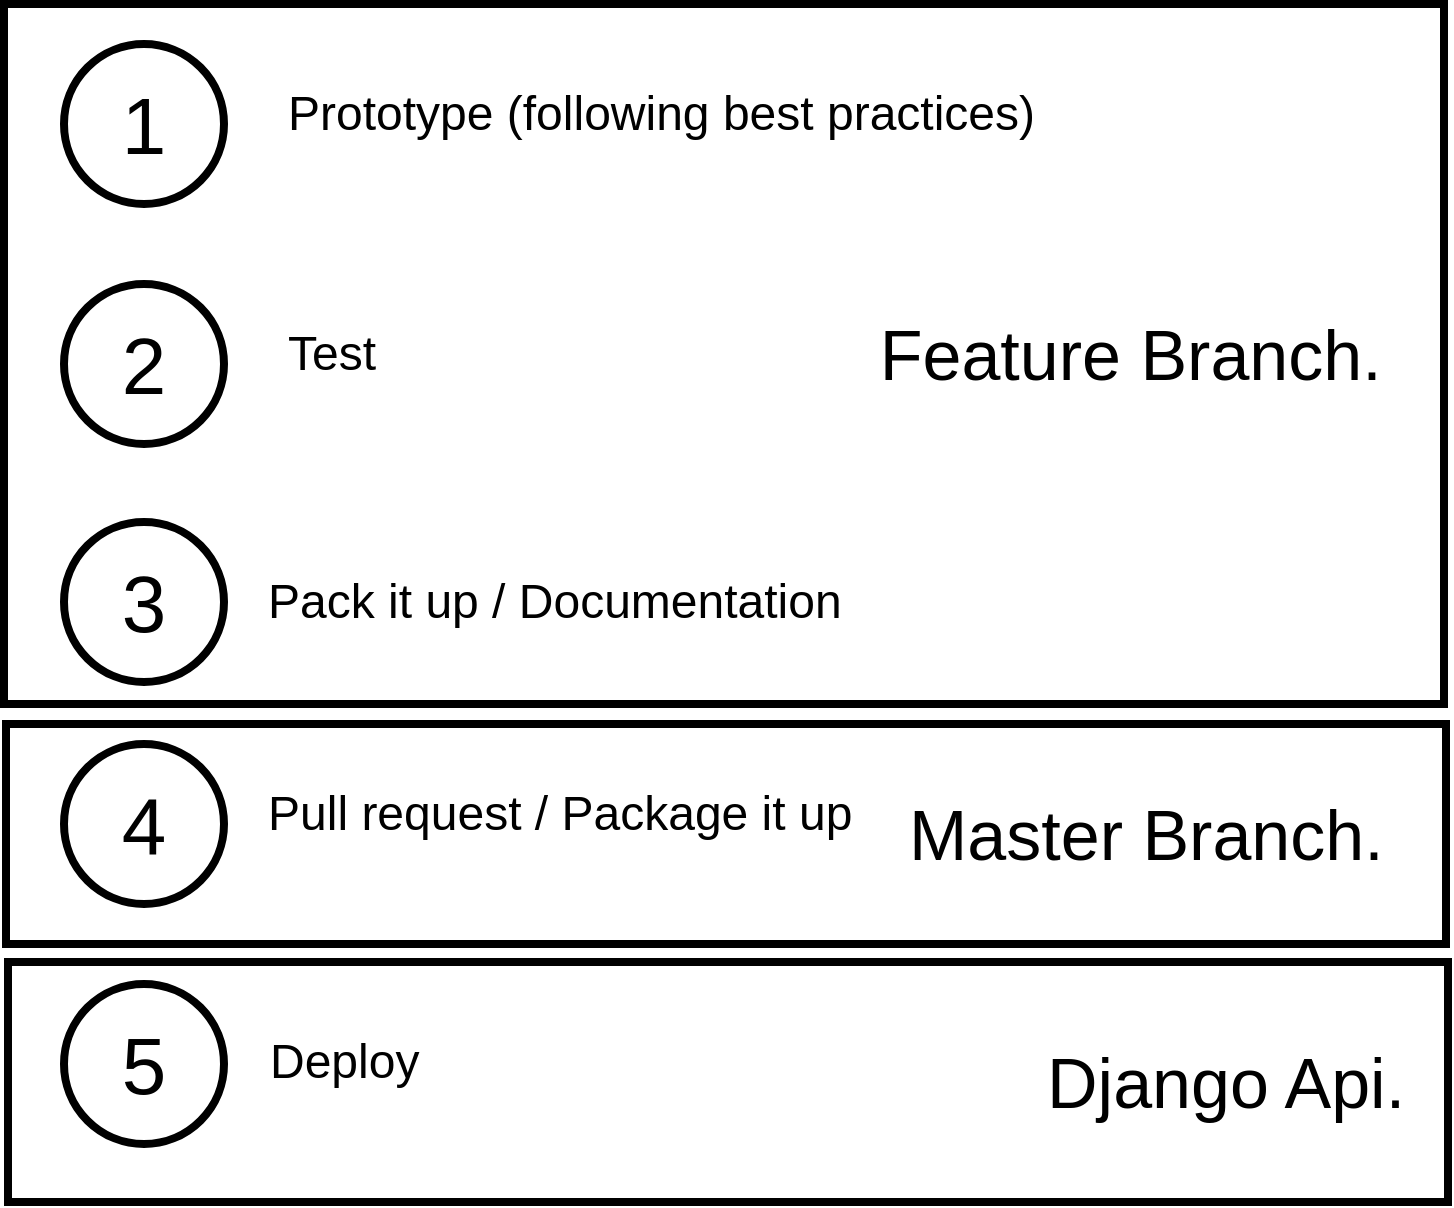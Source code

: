 <mxfile version="17.0.0" type="device"><diagram id="gullUNdepWWEb5S7cddt" name="Page-1"><mxGraphModel dx="1145" dy="689" grid="1" gridSize="10" guides="1" tooltips="1" connect="1" arrows="1" fold="1" page="1" pageScale="1" pageWidth="850" pageHeight="1100" math="0" shadow="0"><root><mxCell id="0"/><mxCell id="1" parent="0"/><mxCell id="NrF2PpQeFEcFrLG-0S3o-16" value="Master Branch.&amp;nbsp; &amp;nbsp;" style="rounded=0;whiteSpace=wrap;html=1;fontSize=35;strokeWidth=4;align=right;" vertex="1" parent="1"><mxGeometry x="61" y="450" width="720" height="110" as="geometry"/></mxCell><mxCell id="NrF2PpQeFEcFrLG-0S3o-14" value="Django Api.&amp;nbsp;&amp;nbsp;" style="rounded=0;whiteSpace=wrap;html=1;fontSize=35;strokeWidth=4;align=right;" vertex="1" parent="1"><mxGeometry x="62" y="569" width="720" height="120" as="geometry"/></mxCell><mxCell id="NrF2PpQeFEcFrLG-0S3o-13" value="Feature Branch.&amp;nbsp; &amp;nbsp;" style="rounded=0;whiteSpace=wrap;html=1;fontSize=35;strokeWidth=4;align=right;" vertex="1" parent="1"><mxGeometry x="60" y="90" width="720" height="350" as="geometry"/></mxCell><mxCell id="NrF2PpQeFEcFrLG-0S3o-1" value="&lt;font style=&quot;font-size: 40px&quot;&gt;1&lt;/font&gt;" style="ellipse;whiteSpace=wrap;html=1;aspect=fixed;strokeWidth=4;" vertex="1" parent="1"><mxGeometry x="90" y="110" width="80" height="80" as="geometry"/></mxCell><mxCell id="NrF2PpQeFEcFrLG-0S3o-2" value="&lt;font style=&quot;font-size: 40px&quot;&gt;2&lt;/font&gt;" style="ellipse;whiteSpace=wrap;html=1;aspect=fixed;strokeWidth=4;" vertex="1" parent="1"><mxGeometry x="90" y="230" width="80" height="80" as="geometry"/></mxCell><mxCell id="NrF2PpQeFEcFrLG-0S3o-3" value="&lt;font style=&quot;font-size: 40px&quot;&gt;3&lt;/font&gt;" style="ellipse;whiteSpace=wrap;html=1;aspect=fixed;strokeWidth=4;" vertex="1" parent="1"><mxGeometry x="90" y="349" width="80" height="80" as="geometry"/></mxCell><mxCell id="NrF2PpQeFEcFrLG-0S3o-4" value="&lt;font style=&quot;font-size: 40px&quot;&gt;4&lt;/font&gt;" style="ellipse;whiteSpace=wrap;html=1;aspect=fixed;strokeWidth=4;" vertex="1" parent="1"><mxGeometry x="90" y="460" width="80" height="80" as="geometry"/></mxCell><mxCell id="NrF2PpQeFEcFrLG-0S3o-5" value="&lt;font style=&quot;font-size: 40px&quot;&gt;5&lt;/font&gt;" style="ellipse;whiteSpace=wrap;html=1;aspect=fixed;strokeWidth=4;" vertex="1" parent="1"><mxGeometry x="90" y="580" width="80" height="80" as="geometry"/></mxCell><mxCell id="NrF2PpQeFEcFrLG-0S3o-6" value="&lt;font style=&quot;font-size: 24px;&quot;&gt;Prototype (following best practices)&lt;/font&gt;" style="text;html=1;strokeColor=none;fillColor=none;align=left;verticalAlign=middle;whiteSpace=wrap;rounded=0;fontSize=24;" vertex="1" parent="1"><mxGeometry x="200" y="130" width="560" height="30" as="geometry"/></mxCell><mxCell id="NrF2PpQeFEcFrLG-0S3o-7" value="&lt;font style=&quot;font-size: 24px;&quot;&gt;Pack it up / Documentation&lt;/font&gt;" style="text;html=1;strokeColor=none;fillColor=none;align=left;verticalAlign=middle;whiteSpace=wrap;rounded=0;fontSize=24;" vertex="1" parent="1"><mxGeometry x="190" y="374" width="490" height="30" as="geometry"/></mxCell><mxCell id="NrF2PpQeFEcFrLG-0S3o-9" value="Pull request / Package it up" style="text;html=1;strokeColor=none;fillColor=none;align=left;verticalAlign=middle;whiteSpace=wrap;rounded=0;fontSize=24;" vertex="1" parent="1"><mxGeometry x="190" y="480" width="300" height="30" as="geometry"/></mxCell><mxCell id="NrF2PpQeFEcFrLG-0S3o-10" value="&lt;font style=&quot;font-size: 24px;&quot;&gt;Deploy&lt;/font&gt;" style="text;html=1;strokeColor=none;fillColor=none;align=left;verticalAlign=middle;whiteSpace=wrap;rounded=0;fontSize=24;" vertex="1" parent="1"><mxGeometry x="191" y="604" width="280" height="30" as="geometry"/></mxCell><mxCell id="NrF2PpQeFEcFrLG-0S3o-11" value="&lt;font style=&quot;font-size: 24px;&quot;&gt;Test&lt;/font&gt;" style="text;html=1;strokeColor=none;fillColor=none;align=left;verticalAlign=middle;whiteSpace=wrap;rounded=0;fontSize=24;" vertex="1" parent="1"><mxGeometry x="200" y="250" width="280" height="30" as="geometry"/></mxCell></root></mxGraphModel></diagram></mxfile>